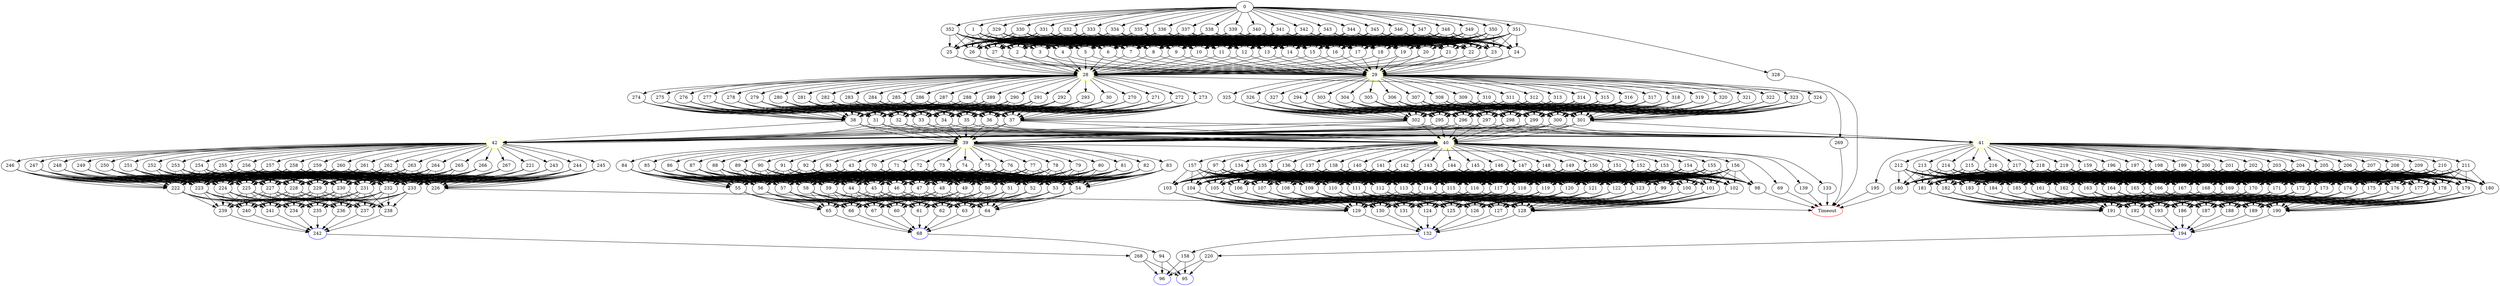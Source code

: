 digraph G {
	0 -> 1;
	0 -> 328;
	0 -> 329;
	0 -> 330;
	0 -> 331;
	0 -> 332;
	0 -> 333;
	0 -> 334;
	0 -> 335;
	0 -> 336;
	0 -> 337;
	0 -> 338;
	0 -> 339;
	0 -> 340;
	0 -> 341;
	0 -> 342;
	0 -> 343;
	0 -> 344;
	0 -> 345;
	0 -> 346;
	0 -> 347;
	0 -> 348;
	0 -> 349;
	0 -> 350;
	0 -> 351;
	0 -> 352;
	1 -> 2;
	1 -> 3;
	1 -> 4;
	1 -> 5;
	1 -> 6;
	1 -> 7;
	1 -> 8;
	1 -> 9;
	1 -> 10;
	1 -> 11;
	1 -> 12;
	1 -> 13;
	1 -> 14;
	1 -> 15;
	1 -> 16;
	1 -> 17;
	1 -> 18;
	1 -> 19;
	1 -> 20;
	1 -> 21;
	1 -> 22;
	1 -> 23;
	1 -> 24;
	1 -> 25;
	1 -> 26;
	1 -> 27;
	2 -> "28";
28 [color=yellow];
	2 -> "29";
29 [color=yellow];
	3 -> "28";
28 [color=yellow];
	3 -> "29";
29 [color=yellow];
	4 -> "28";
28 [color=yellow];
	4 -> "29";
29 [color=yellow];
	5 -> "28";
28 [color=yellow];
	5 -> "29";
29 [color=yellow];
	6 -> "28";
28 [color=yellow];
	6 -> "29";
29 [color=yellow];
	7 -> "28";
28 [color=yellow];
	7 -> "29";
29 [color=yellow];
	8 -> "28";
28 [color=yellow];
	8 -> "29";
29 [color=yellow];
	9 -> "28";
28 [color=yellow];
	9 -> "29";
29 [color=yellow];
	10 -> "28";
28 [color=yellow];
	10 -> "29";
29 [color=yellow];
	11 -> "28";
28 [color=yellow];
	11 -> "29";
29 [color=yellow];
	12 -> "28";
28 [color=yellow];
	12 -> "29";
29 [color=yellow];
	13 -> "28";
28 [color=yellow];
	13 -> "29";
29 [color=yellow];
	14 -> "28";
28 [color=yellow];
	14 -> "29";
29 [color=yellow];
	15 -> "28";
28 [color=yellow];
	15 -> "29";
29 [color=yellow];
	16 -> "28";
28 [color=yellow];
	16 -> "29";
29 [color=yellow];
	17 -> "28";
28 [color=yellow];
	17 -> "29";
29 [color=yellow];
	18 -> "28";
28 [color=yellow];
	18 -> "29";
29 [color=yellow];
	19 -> "28";
28 [color=yellow];
	19 -> "29";
29 [color=yellow];
	20 -> "28";
28 [color=yellow];
	20 -> "29";
29 [color=yellow];
	21 -> "28";
28 [color=yellow];
	21 -> "29";
29 [color=yellow];
	22 -> "28";
28 [color=yellow];
	22 -> "29";
29 [color=yellow];
	23 -> "28";
28 [color=yellow];
	23 -> "29";
29 [color=yellow];
	24 -> "28";
28 [color=yellow];
	24 -> "29";
29 [color=yellow];
	25 -> "28";
28 [color=yellow];
	25 -> "29";
29 [color=yellow];
	26 -> "28";
28 [color=yellow];
	26 -> "29";
29 [color=yellow];
	27 -> "28";
28 [color=yellow];
	27 -> "29";
29 [color=yellow];
	28 -> 30;
	28 -> 269;
	28 -> 270;
	28 -> 271;
	28 -> 272;
	28 -> 273;
	28 -> 274;
	28 -> 275;
	28 -> 276;
	28 -> 277;
	28 -> 278;
	28 -> 279;
	28 -> 280;
	28 -> 281;
	28 -> 282;
	28 -> 283;
	28 -> 284;
	28 -> 285;
	28 -> 286;
	28 -> 287;
	28 -> 288;
	28 -> 289;
	28 -> 290;
	28 -> 291;
	28 -> 292;
	28 -> 293;
	29 -> 294;
	29 -> 303;
	29 -> 304;
	29 -> 305;
	29 -> 306;
	29 -> 307;
	29 -> 308;
	29 -> 309;
	29 -> 310;
	29 -> 311;
	29 -> 312;
	29 -> 313;
	29 -> 314;
	29 -> 315;
	29 -> 316;
	29 -> 317;
	29 -> 318;
	29 -> 319;
	29 -> 320;
	29 -> 321;
	29 -> 322;
	29 -> 323;
	29 -> 324;
	29 -> 325;
	29 -> 326;
	29 -> 327;
	30 -> 31;
	30 -> 32;
	30 -> 33;
	30 -> 34;
	30 -> 35;
	30 -> 36;
	30 -> 37;
	30 -> 38;
	31 -> "39";
39 [color=yellow];
	31 -> "40";
40 [color=yellow];
	31 -> "41";
41 [color=yellow];
	31 -> "42";
42 [color=yellow];
	32 -> "39";
39 [color=yellow];
	32 -> "40";
40 [color=yellow];
	32 -> "41";
41 [color=yellow];
	32 -> "42";
42 [color=yellow];
	33 -> "39";
39 [color=yellow];
	33 -> "40";
40 [color=yellow];
	33 -> "41";
41 [color=yellow];
	33 -> "42";
42 [color=yellow];
	34 -> "39";
39 [color=yellow];
	34 -> "40";
40 [color=yellow];
	34 -> "41";
41 [color=yellow];
	34 -> "42";
42 [color=yellow];
	35 -> "39";
39 [color=yellow];
	35 -> "40";
40 [color=yellow];
	35 -> "41";
41 [color=yellow];
	35 -> "42";
42 [color=yellow];
	36 -> "39";
39 [color=yellow];
	36 -> "40";
40 [color=yellow];
	36 -> "41";
41 [color=yellow];
	36 -> "42";
42 [color=yellow];
	37 -> "39";
39 [color=yellow];
	37 -> "40";
40 [color=yellow];
	37 -> "41";
41 [color=yellow];
	37 -> "42";
42 [color=yellow];
	38 -> "39";
39 [color=yellow];
	38 -> "40";
40 [color=yellow];
	38 -> "41";
41 [color=yellow];
	38 -> "42";
42 [color=yellow];
	39 -> 43;
	39 -> 69;
	39 -> 70;
	39 -> 71;
	39 -> 72;
	39 -> 73;
	39 -> 74;
	39 -> 75;
	39 -> 76;
	39 -> 77;
	39 -> 78;
	39 -> 79;
	39 -> 80;
	39 -> 81;
	39 -> 82;
	39 -> 83;
	39 -> 84;
	39 -> 85;
	39 -> 86;
	39 -> 87;
	39 -> 88;
	39 -> 89;
	39 -> 90;
	39 -> 91;
	39 -> 92;
	39 -> 93;
	40 -> 97;
	40 -> 133;
	40 -> 134;
	40 -> 135;
	40 -> 136;
	40 -> 137;
	40 -> 138;
	40 -> 139;
	40 -> 140;
	40 -> 141;
	40 -> 142;
	40 -> 143;
	40 -> 144;
	40 -> 145;
	40 -> 146;
	40 -> 147;
	40 -> 148;
	40 -> 149;
	40 -> 150;
	40 -> 151;
	40 -> 152;
	40 -> 153;
	40 -> 154;
	40 -> 155;
	40 -> 156;
	40 -> 157;
	41 -> 159;
	41 -> 195;
	41 -> 196;
	41 -> 197;
	41 -> 198;
	41 -> 199;
	41 -> 200;
	41 -> 201;
	41 -> 202;
	41 -> 203;
	41 -> 204;
	41 -> 205;
	41 -> 206;
	41 -> 207;
	41 -> 208;
	41 -> 209;
	41 -> 210;
	41 -> 211;
	41 -> 212;
	41 -> 213;
	41 -> 214;
	41 -> 215;
	41 -> 216;
	41 -> 217;
	41 -> 218;
	41 -> 219;
	42 -> 221;
	42 -> 243;
	42 -> 244;
	42 -> 245;
	42 -> 246;
	42 -> 247;
	42 -> 248;
	42 -> 249;
	42 -> 250;
	42 -> 251;
	42 -> 252;
	42 -> 253;
	42 -> 254;
	42 -> 255;
	42 -> 256;
	42 -> 257;
	42 -> 258;
	42 -> 259;
	42 -> 260;
	42 -> 261;
	42 -> 262;
	42 -> 263;
	42 -> 264;
	42 -> 265;
	42 -> 266;
	42 -> 267;
	43 -> 44;
	43 -> 45;
	43 -> 46;
	43 -> 47;
	43 -> 48;
	43 -> 49;
	43 -> 50;
	43 -> 51;
	43 -> 52;
	43 -> 53;
	43 -> 54;
	43 -> 55;
	43 -> 56;
	43 -> 57;
	43 -> 58;
	43 -> 59;
	44 -> 60;
	44 -> 61;
	44 -> 62;
	44 -> 63;
	44 -> 64;
	44 -> 65;
	44 -> 66;
	44 -> 67;
	45 -> 60;
	45 -> 61;
	45 -> 62;
	45 -> 63;
	45 -> 64;
	45 -> 65;
	45 -> 66;
	45 -> 67;
	46 -> 60;
	46 -> 61;
	46 -> 62;
	46 -> 63;
	46 -> 64;
	46 -> 65;
	46 -> 66;
	46 -> 67;
	47 -> 60;
	47 -> 61;
	47 -> 62;
	47 -> 63;
	47 -> 64;
	47 -> 65;
	47 -> 66;
	47 -> 67;
	48 -> 60;
	48 -> 61;
	48 -> 62;
	48 -> 63;
	48 -> 64;
	48 -> 65;
	48 -> 66;
	48 -> 67;
	49 -> 60;
	49 -> 61;
	49 -> 62;
	49 -> 63;
	49 -> 64;
	49 -> 65;
	49 -> 66;
	49 -> 67;
	50 -> 60;
	50 -> 61;
	50 -> 62;
	50 -> 63;
	50 -> 64;
	50 -> 65;
	50 -> 66;
	50 -> 67;
	51 -> 60;
	51 -> 61;
	51 -> 62;
	51 -> 63;
	51 -> 64;
	51 -> 65;
	51 -> 66;
	51 -> 67;
	52 -> 60;
	52 -> 61;
	52 -> 62;
	52 -> 63;
	52 -> 64;
	52 -> 65;
	52 -> 66;
	52 -> 67;
	53 -> 60;
	53 -> 61;
	53 -> 62;
	53 -> 63;
	53 -> 64;
	53 -> 65;
	53 -> 66;
	53 -> 67;
	54 -> 60;
	54 -> 61;
	54 -> 62;
	54 -> 63;
	54 -> 64;
	54 -> 65;
	54 -> 66;
	54 -> 67;
	55 -> 60;
	55 -> 61;
	55 -> 62;
	55 -> 63;
	55 -> 64;
	55 -> 65;
	55 -> 66;
	55 -> 67;
	56 -> 60;
	56 -> 61;
	56 -> 62;
	56 -> 63;
	56 -> 64;
	56 -> 65;
	56 -> 66;
	56 -> 67;
	57 -> 60;
	57 -> 61;
	57 -> 62;
	57 -> 63;
	57 -> 64;
	57 -> 65;
	57 -> 66;
	57 -> 67;
	58 -> 60;
	58 -> 61;
	58 -> 62;
	58 -> 63;
	58 -> 64;
	58 -> 65;
	58 -> 66;
	58 -> 67;
	59 -> 60;
	59 -> 61;
	59 -> 62;
	59 -> 63;
	59 -> 64;
	59 -> 65;
	59 -> 66;
	59 -> 67;
	60 -> "68";
68 [color=blue];
	61 -> "68";
68 [color=blue];
	62 -> "68";
68 [color=blue];
	63 -> "68";
68 [color=blue];
	64 -> "68";
68 [color=blue];
	65 -> "68";
68 [color=blue];
	66 -> "68";
68 [color=blue];
	67 -> "68";
68 [color=blue];
	68 -> 94;
	69 -> "Timeout";
Timeout [color=red];
	70 -> 44;
	70 -> 45;
	70 -> 46;
	70 -> 47;
	70 -> 48;
	70 -> 49;
	70 -> 50;
	70 -> 51;
	70 -> 52;
	70 -> 53;
	70 -> 54;
	70 -> 55;
	70 -> 56;
	70 -> 57;
	70 -> 58;
	70 -> 59;
	71 -> 44;
	71 -> 45;
	71 -> 46;
	71 -> 47;
	71 -> 48;
	71 -> 49;
	71 -> 50;
	71 -> 51;
	71 -> 52;
	71 -> 53;
	71 -> 54;
	71 -> 55;
	71 -> 56;
	71 -> 57;
	71 -> 58;
	71 -> 59;
	72 -> 44;
	72 -> 45;
	72 -> 46;
	72 -> 47;
	72 -> 48;
	72 -> 49;
	72 -> 50;
	72 -> 51;
	72 -> 52;
	72 -> 53;
	72 -> 54;
	72 -> 55;
	72 -> 56;
	72 -> 57;
	72 -> 58;
	72 -> 59;
	73 -> 44;
	73 -> 45;
	73 -> 46;
	73 -> 47;
	73 -> 48;
	73 -> 49;
	73 -> 50;
	73 -> 51;
	73 -> 52;
	73 -> 53;
	73 -> 54;
	73 -> 55;
	73 -> 56;
	73 -> 57;
	73 -> 58;
	73 -> 59;
	74 -> 44;
	74 -> 45;
	74 -> 46;
	74 -> 47;
	74 -> 48;
	74 -> 49;
	74 -> 50;
	74 -> 51;
	74 -> 52;
	74 -> 53;
	74 -> 54;
	74 -> 55;
	74 -> 56;
	74 -> 57;
	74 -> 58;
	74 -> 59;
	75 -> 44;
	75 -> 45;
	75 -> 46;
	75 -> 47;
	75 -> 48;
	75 -> 49;
	75 -> 50;
	75 -> 51;
	75 -> 52;
	75 -> 53;
	75 -> 54;
	75 -> 55;
	75 -> 56;
	75 -> 57;
	75 -> 58;
	75 -> 59;
	76 -> 44;
	76 -> 45;
	76 -> 46;
	76 -> 47;
	76 -> 48;
	76 -> 49;
	76 -> 50;
	76 -> 51;
	76 -> 52;
	76 -> 53;
	76 -> 54;
	76 -> 55;
	76 -> 56;
	76 -> 57;
	76 -> 58;
	76 -> 59;
	77 -> 44;
	77 -> 45;
	77 -> 46;
	77 -> 47;
	77 -> 48;
	77 -> 49;
	77 -> 50;
	77 -> 51;
	77 -> 52;
	77 -> 53;
	77 -> 54;
	77 -> 55;
	77 -> 56;
	77 -> 57;
	77 -> 58;
	77 -> 59;
	78 -> 44;
	78 -> 45;
	78 -> 46;
	78 -> 47;
	78 -> 48;
	78 -> 49;
	78 -> 50;
	78 -> 51;
	78 -> 52;
	78 -> 53;
	78 -> 54;
	78 -> 55;
	78 -> 56;
	78 -> 57;
	78 -> 58;
	78 -> 59;
	79 -> 44;
	79 -> 45;
	79 -> 46;
	79 -> 47;
	79 -> 48;
	79 -> 49;
	79 -> 50;
	79 -> 51;
	79 -> 52;
	79 -> 53;
	79 -> 54;
	79 -> 55;
	79 -> 56;
	79 -> 57;
	79 -> 58;
	79 -> 59;
	80 -> 44;
	80 -> 45;
	80 -> 46;
	80 -> 47;
	80 -> 48;
	80 -> 49;
	80 -> 50;
	80 -> 51;
	80 -> 52;
	80 -> 53;
	80 -> 54;
	80 -> 55;
	80 -> 56;
	80 -> 57;
	80 -> 58;
	80 -> 59;
	81 -> 44;
	81 -> 45;
	81 -> 46;
	81 -> 47;
	81 -> 48;
	81 -> 49;
	81 -> 50;
	81 -> 51;
	81 -> 52;
	81 -> 53;
	81 -> 54;
	81 -> 55;
	81 -> 56;
	81 -> 57;
	81 -> 58;
	81 -> 59;
	82 -> 44;
	82 -> 45;
	82 -> 46;
	82 -> 47;
	82 -> 48;
	82 -> 49;
	82 -> 50;
	82 -> 51;
	82 -> 52;
	82 -> 53;
	82 -> 54;
	82 -> 55;
	82 -> 56;
	82 -> 57;
	82 -> 58;
	82 -> 59;
	83 -> 44;
	83 -> 45;
	83 -> 46;
	83 -> 47;
	83 -> 48;
	83 -> 49;
	83 -> 50;
	83 -> 51;
	83 -> 52;
	83 -> 53;
	83 -> 54;
	83 -> 55;
	83 -> 56;
	83 -> 57;
	83 -> 58;
	83 -> 59;
	84 -> 44;
	84 -> 45;
	84 -> 46;
	84 -> 47;
	84 -> 48;
	84 -> 49;
	84 -> 50;
	84 -> 51;
	84 -> 52;
	84 -> 53;
	84 -> 54;
	84 -> 55;
	84 -> 56;
	84 -> 57;
	84 -> 58;
	84 -> 59;
	85 -> 44;
	85 -> 45;
	85 -> 46;
	85 -> 47;
	85 -> 48;
	85 -> 49;
	85 -> 50;
	85 -> 51;
	85 -> 52;
	85 -> 53;
	85 -> 54;
	85 -> 55;
	85 -> 56;
	85 -> 57;
	85 -> 58;
	85 -> 59;
	86 -> 44;
	86 -> 45;
	86 -> 46;
	86 -> 47;
	86 -> 48;
	86 -> 49;
	86 -> 50;
	86 -> 51;
	86 -> 52;
	86 -> 53;
	86 -> 54;
	86 -> 55;
	86 -> 56;
	86 -> 57;
	86 -> 58;
	86 -> 59;
	87 -> 44;
	87 -> 45;
	87 -> 46;
	87 -> 47;
	87 -> 48;
	87 -> 49;
	87 -> 50;
	87 -> 51;
	87 -> 52;
	87 -> 53;
	87 -> 54;
	87 -> 55;
	87 -> 56;
	87 -> 57;
	87 -> 58;
	87 -> 59;
	88 -> 44;
	88 -> 45;
	88 -> 46;
	88 -> 47;
	88 -> 48;
	88 -> 49;
	88 -> 50;
	88 -> 51;
	88 -> 52;
	88 -> 53;
	88 -> 54;
	88 -> 55;
	88 -> 56;
	88 -> 57;
	88 -> 58;
	88 -> 59;
	89 -> 44;
	89 -> 45;
	89 -> 46;
	89 -> 47;
	89 -> 48;
	89 -> 49;
	89 -> 50;
	89 -> 51;
	89 -> 52;
	89 -> 53;
	89 -> 54;
	89 -> 55;
	89 -> 56;
	89 -> 57;
	89 -> 58;
	89 -> 59;
	90 -> 44;
	90 -> 45;
	90 -> 46;
	90 -> 47;
	90 -> 48;
	90 -> 49;
	90 -> 50;
	90 -> 51;
	90 -> 52;
	90 -> 53;
	90 -> 54;
	90 -> 55;
	90 -> 56;
	90 -> 57;
	90 -> 58;
	90 -> 59;
	91 -> 44;
	91 -> 45;
	91 -> 46;
	91 -> 47;
	91 -> 48;
	91 -> 49;
	91 -> 50;
	91 -> 51;
	91 -> 52;
	91 -> 53;
	91 -> 54;
	91 -> 55;
	91 -> 56;
	91 -> 57;
	91 -> 58;
	91 -> 59;
	92 -> 44;
	92 -> 45;
	92 -> 46;
	92 -> 47;
	92 -> 48;
	92 -> 49;
	92 -> 50;
	92 -> 51;
	92 -> 52;
	92 -> 53;
	92 -> 54;
	92 -> 55;
	92 -> 56;
	92 -> 57;
	92 -> 58;
	92 -> 59;
	93 -> 44;
	93 -> 45;
	93 -> 46;
	93 -> 47;
	93 -> 48;
	93 -> 49;
	93 -> 50;
	93 -> 51;
	93 -> 52;
	93 -> 53;
	93 -> 54;
	93 -> 55;
	93 -> 56;
	93 -> 57;
	93 -> 58;
	93 -> 59;
	94 -> "95";
95 [color=blue];
	94 -> "96";
96 [color=blue];
	97 -> 98;
	97 -> 99;
	97 -> 100;
	97 -> 101;
	97 -> 102;
	97 -> 103;
	97 -> 104;
	97 -> 105;
	97 -> 106;
	97 -> 107;
	97 -> 108;
	97 -> 109;
	97 -> 110;
	97 -> 111;
	97 -> 112;
	97 -> 113;
	97 -> 114;
	97 -> 115;
	97 -> 116;
	97 -> 117;
	97 -> 118;
	97 -> 119;
	97 -> 120;
	97 -> 121;
	97 -> 122;
	97 -> 123;
	98 -> "Timeout";
Timeout [color=red];
	99 -> 124;
	99 -> 125;
	99 -> 126;
	99 -> 127;
	99 -> 128;
	99 -> 129;
	99 -> 130;
	99 -> 131;
	100 -> 124;
	100 -> 125;
	100 -> 126;
	100 -> 127;
	100 -> 128;
	100 -> 129;
	100 -> 130;
	100 -> 131;
	101 -> 124;
	101 -> 125;
	101 -> 126;
	101 -> 127;
	101 -> 128;
	101 -> 129;
	101 -> 130;
	101 -> 131;
	102 -> 124;
	102 -> 125;
	102 -> 126;
	102 -> 127;
	102 -> 128;
	102 -> 129;
	102 -> 130;
	102 -> 131;
	103 -> 124;
	103 -> 125;
	103 -> 126;
	103 -> 127;
	103 -> 128;
	103 -> 129;
	103 -> 130;
	103 -> 131;
	104 -> 124;
	104 -> 125;
	104 -> 126;
	104 -> 127;
	104 -> 128;
	104 -> 129;
	104 -> 130;
	104 -> 131;
	105 -> 124;
	105 -> 125;
	105 -> 126;
	105 -> 127;
	105 -> 128;
	105 -> 129;
	105 -> 130;
	105 -> 131;
	106 -> 124;
	106 -> 125;
	106 -> 126;
	106 -> 127;
	106 -> 128;
	106 -> 129;
	106 -> 130;
	106 -> 131;
	107 -> 124;
	107 -> 125;
	107 -> 126;
	107 -> 127;
	107 -> 128;
	107 -> 129;
	107 -> 130;
	107 -> 131;
	108 -> 124;
	108 -> 125;
	108 -> 126;
	108 -> 127;
	108 -> 128;
	108 -> 129;
	108 -> 130;
	108 -> 131;
	109 -> 124;
	109 -> 125;
	109 -> 126;
	109 -> 127;
	109 -> 128;
	109 -> 129;
	109 -> 130;
	109 -> 131;
	110 -> 124;
	110 -> 125;
	110 -> 126;
	110 -> 127;
	110 -> 128;
	110 -> 129;
	110 -> 130;
	110 -> 131;
	111 -> 124;
	111 -> 125;
	111 -> 126;
	111 -> 127;
	111 -> 128;
	111 -> 129;
	111 -> 130;
	111 -> 131;
	112 -> 124;
	112 -> 125;
	112 -> 126;
	112 -> 127;
	112 -> 128;
	112 -> 129;
	112 -> 130;
	112 -> 131;
	113 -> 124;
	113 -> 125;
	113 -> 126;
	113 -> 127;
	113 -> 128;
	113 -> 129;
	113 -> 130;
	113 -> 131;
	114 -> 124;
	114 -> 125;
	114 -> 126;
	114 -> 127;
	114 -> 128;
	114 -> 129;
	114 -> 130;
	114 -> 131;
	115 -> 124;
	115 -> 125;
	115 -> 126;
	115 -> 127;
	115 -> 128;
	115 -> 129;
	115 -> 130;
	115 -> 131;
	116 -> 124;
	116 -> 125;
	116 -> 126;
	116 -> 127;
	116 -> 128;
	116 -> 129;
	116 -> 130;
	116 -> 131;
	117 -> 124;
	117 -> 125;
	117 -> 126;
	117 -> 127;
	117 -> 128;
	117 -> 129;
	117 -> 130;
	117 -> 131;
	118 -> 124;
	118 -> 125;
	118 -> 126;
	118 -> 127;
	118 -> 128;
	118 -> 129;
	118 -> 130;
	118 -> 131;
	119 -> 124;
	119 -> 125;
	119 -> 126;
	119 -> 127;
	119 -> 128;
	119 -> 129;
	119 -> 130;
	119 -> 131;
	120 -> 124;
	120 -> 125;
	120 -> 126;
	120 -> 127;
	120 -> 128;
	120 -> 129;
	120 -> 130;
	120 -> 131;
	121 -> 124;
	121 -> 125;
	121 -> 126;
	121 -> 127;
	121 -> 128;
	121 -> 129;
	121 -> 130;
	121 -> 131;
	122 -> 124;
	122 -> 125;
	122 -> 126;
	122 -> 127;
	122 -> 128;
	122 -> 129;
	122 -> 130;
	122 -> 131;
	123 -> 124;
	123 -> 125;
	123 -> 126;
	123 -> 127;
	123 -> 128;
	123 -> 129;
	123 -> 130;
	123 -> 131;
	124 -> "132";
132 [color=blue];
	125 -> "132";
132 [color=blue];
	126 -> "132";
132 [color=blue];
	127 -> "132";
132 [color=blue];
	128 -> "132";
132 [color=blue];
	129 -> "132";
132 [color=blue];
	130 -> "132";
132 [color=blue];
	131 -> "132";
132 [color=blue];
	132 -> 158;
	133 -> "Timeout";
Timeout [color=red];
	134 -> 98;
	134 -> 99;
	134 -> 100;
	134 -> 101;
	134 -> 102;
	134 -> 103;
	134 -> 104;
	134 -> 105;
	134 -> 106;
	134 -> 107;
	134 -> 108;
	134 -> 109;
	134 -> 110;
	134 -> 111;
	134 -> 112;
	134 -> 113;
	134 -> 114;
	134 -> 115;
	134 -> 116;
	134 -> 117;
	134 -> 118;
	134 -> 119;
	134 -> 120;
	134 -> 121;
	134 -> 122;
	134 -> 123;
	135 -> 98;
	135 -> 99;
	135 -> 100;
	135 -> 101;
	135 -> 102;
	135 -> 103;
	135 -> 104;
	135 -> 105;
	135 -> 106;
	135 -> 107;
	135 -> 108;
	135 -> 109;
	135 -> 110;
	135 -> 111;
	135 -> 112;
	135 -> 113;
	135 -> 114;
	135 -> 115;
	135 -> 116;
	135 -> 117;
	135 -> 118;
	135 -> 119;
	135 -> 120;
	135 -> 121;
	135 -> 122;
	135 -> 123;
	136 -> 98;
	136 -> 99;
	136 -> 100;
	136 -> 101;
	136 -> 102;
	136 -> 103;
	136 -> 104;
	136 -> 105;
	136 -> 106;
	136 -> 107;
	136 -> 108;
	136 -> 109;
	136 -> 110;
	136 -> 111;
	136 -> 112;
	136 -> 113;
	136 -> 114;
	136 -> 115;
	136 -> 116;
	136 -> 117;
	136 -> 118;
	136 -> 119;
	136 -> 120;
	136 -> 121;
	136 -> 122;
	136 -> 123;
	137 -> 98;
	137 -> 99;
	137 -> 100;
	137 -> 101;
	137 -> 102;
	137 -> 103;
	137 -> 104;
	137 -> 105;
	137 -> 106;
	137 -> 107;
	137 -> 108;
	137 -> 109;
	137 -> 110;
	137 -> 111;
	137 -> 112;
	137 -> 113;
	137 -> 114;
	137 -> 115;
	137 -> 116;
	137 -> 117;
	137 -> 118;
	137 -> 119;
	137 -> 120;
	137 -> 121;
	137 -> 122;
	137 -> 123;
	138 -> 98;
	138 -> 99;
	138 -> 100;
	138 -> 101;
	138 -> 102;
	138 -> 103;
	138 -> 104;
	138 -> 105;
	138 -> 106;
	138 -> 107;
	138 -> 108;
	138 -> 109;
	138 -> 110;
	138 -> 111;
	138 -> 112;
	138 -> 113;
	138 -> 114;
	138 -> 115;
	138 -> 116;
	138 -> 117;
	138 -> 118;
	138 -> 119;
	138 -> 120;
	138 -> 121;
	138 -> 122;
	138 -> 123;
	139 -> "Timeout";
Timeout [color=red];
	140 -> 98;
	140 -> 99;
	140 -> 100;
	140 -> 101;
	140 -> 102;
	140 -> 103;
	140 -> 104;
	140 -> 105;
	140 -> 106;
	140 -> 107;
	140 -> 108;
	140 -> 109;
	140 -> 110;
	140 -> 111;
	140 -> 112;
	140 -> 113;
	140 -> 114;
	140 -> 115;
	140 -> 116;
	140 -> 117;
	140 -> 118;
	140 -> 119;
	140 -> 120;
	140 -> 121;
	140 -> 122;
	140 -> 123;
	141 -> 98;
	141 -> 99;
	141 -> 100;
	141 -> 101;
	141 -> 102;
	141 -> 103;
	141 -> 104;
	141 -> 105;
	141 -> 106;
	141 -> 107;
	141 -> 108;
	141 -> 109;
	141 -> 110;
	141 -> 111;
	141 -> 112;
	141 -> 113;
	141 -> 114;
	141 -> 115;
	141 -> 116;
	141 -> 117;
	141 -> 118;
	141 -> 119;
	141 -> 120;
	141 -> 121;
	141 -> 122;
	141 -> 123;
	142 -> 98;
	142 -> 99;
	142 -> 100;
	142 -> 101;
	142 -> 102;
	142 -> 103;
	142 -> 104;
	142 -> 105;
	142 -> 106;
	142 -> 107;
	142 -> 108;
	142 -> 109;
	142 -> 110;
	142 -> 111;
	142 -> 112;
	142 -> 113;
	142 -> 114;
	142 -> 115;
	142 -> 116;
	142 -> 117;
	142 -> 118;
	142 -> 119;
	142 -> 120;
	142 -> 121;
	142 -> 122;
	142 -> 123;
	143 -> 98;
	143 -> 99;
	143 -> 100;
	143 -> 101;
	143 -> 102;
	143 -> 103;
	143 -> 104;
	143 -> 105;
	143 -> 106;
	143 -> 107;
	143 -> 108;
	143 -> 109;
	143 -> 110;
	143 -> 111;
	143 -> 112;
	143 -> 113;
	143 -> 114;
	143 -> 115;
	143 -> 116;
	143 -> 117;
	143 -> 118;
	143 -> 119;
	143 -> 120;
	143 -> 121;
	143 -> 122;
	143 -> 123;
	144 -> 98;
	144 -> 99;
	144 -> 100;
	144 -> 101;
	144 -> 102;
	144 -> 103;
	144 -> 104;
	144 -> 105;
	144 -> 106;
	144 -> 107;
	144 -> 108;
	144 -> 109;
	144 -> 110;
	144 -> 111;
	144 -> 112;
	144 -> 113;
	144 -> 114;
	144 -> 115;
	144 -> 116;
	144 -> 117;
	144 -> 118;
	144 -> 119;
	144 -> 120;
	144 -> 121;
	144 -> 122;
	144 -> 123;
	145 -> 98;
	145 -> 99;
	145 -> 100;
	145 -> 101;
	145 -> 102;
	145 -> 103;
	145 -> 104;
	145 -> 105;
	145 -> 106;
	145 -> 107;
	145 -> 108;
	145 -> 109;
	145 -> 110;
	145 -> 111;
	145 -> 112;
	145 -> 113;
	145 -> 114;
	145 -> 115;
	145 -> 116;
	145 -> 117;
	145 -> 118;
	145 -> 119;
	145 -> 120;
	145 -> 121;
	145 -> 122;
	145 -> 123;
	146 -> 98;
	146 -> 99;
	146 -> 100;
	146 -> 101;
	146 -> 102;
	146 -> 103;
	146 -> 104;
	146 -> 105;
	146 -> 106;
	146 -> 107;
	146 -> 108;
	146 -> 109;
	146 -> 110;
	146 -> 111;
	146 -> 112;
	146 -> 113;
	146 -> 114;
	146 -> 115;
	146 -> 116;
	146 -> 117;
	146 -> 118;
	146 -> 119;
	146 -> 120;
	146 -> 121;
	146 -> 122;
	146 -> 123;
	147 -> 98;
	147 -> 99;
	147 -> 100;
	147 -> 101;
	147 -> 102;
	147 -> 103;
	147 -> 104;
	147 -> 105;
	147 -> 106;
	147 -> 107;
	147 -> 108;
	147 -> 109;
	147 -> 110;
	147 -> 111;
	147 -> 112;
	147 -> 113;
	147 -> 114;
	147 -> 115;
	147 -> 116;
	147 -> 117;
	147 -> 118;
	147 -> 119;
	147 -> 120;
	147 -> 121;
	147 -> 122;
	147 -> 123;
	148 -> 98;
	148 -> 99;
	148 -> 100;
	148 -> 101;
	148 -> 102;
	148 -> 103;
	148 -> 104;
	148 -> 105;
	148 -> 106;
	148 -> 107;
	148 -> 108;
	148 -> 109;
	148 -> 110;
	148 -> 111;
	148 -> 112;
	148 -> 113;
	148 -> 114;
	148 -> 115;
	148 -> 116;
	148 -> 117;
	148 -> 118;
	148 -> 119;
	148 -> 120;
	148 -> 121;
	148 -> 122;
	148 -> 123;
	149 -> 98;
	149 -> 99;
	149 -> 100;
	149 -> 101;
	149 -> 102;
	149 -> 103;
	149 -> 104;
	149 -> 105;
	149 -> 106;
	149 -> 107;
	149 -> 108;
	149 -> 109;
	149 -> 110;
	149 -> 111;
	149 -> 112;
	149 -> 113;
	149 -> 114;
	149 -> 115;
	149 -> 116;
	149 -> 117;
	149 -> 118;
	149 -> 119;
	149 -> 120;
	149 -> 121;
	149 -> 122;
	149 -> 123;
	150 -> 98;
	150 -> 99;
	150 -> 100;
	150 -> 101;
	150 -> 102;
	150 -> 103;
	150 -> 104;
	150 -> 105;
	150 -> 106;
	150 -> 107;
	150 -> 108;
	150 -> 109;
	150 -> 110;
	150 -> 111;
	150 -> 112;
	150 -> 113;
	150 -> 114;
	150 -> 115;
	150 -> 116;
	150 -> 117;
	150 -> 118;
	150 -> 119;
	150 -> 120;
	150 -> 121;
	150 -> 122;
	150 -> 123;
	151 -> 98;
	151 -> 99;
	151 -> 100;
	151 -> 101;
	151 -> 102;
	151 -> 103;
	151 -> 104;
	151 -> 105;
	151 -> 106;
	151 -> 107;
	151 -> 108;
	151 -> 109;
	151 -> 110;
	151 -> 111;
	151 -> 112;
	151 -> 113;
	151 -> 114;
	151 -> 115;
	151 -> 116;
	151 -> 117;
	151 -> 118;
	151 -> 119;
	151 -> 120;
	151 -> 121;
	151 -> 122;
	151 -> 123;
	152 -> 98;
	152 -> 99;
	152 -> 100;
	152 -> 101;
	152 -> 102;
	152 -> 103;
	152 -> 104;
	152 -> 105;
	152 -> 106;
	152 -> 107;
	152 -> 108;
	152 -> 109;
	152 -> 110;
	152 -> 111;
	152 -> 112;
	152 -> 113;
	152 -> 114;
	152 -> 115;
	152 -> 116;
	152 -> 117;
	152 -> 118;
	152 -> 119;
	152 -> 120;
	152 -> 121;
	152 -> 122;
	152 -> 123;
	153 -> 98;
	153 -> 99;
	153 -> 100;
	153 -> 101;
	153 -> 102;
	153 -> 103;
	153 -> 104;
	153 -> 105;
	153 -> 106;
	153 -> 107;
	153 -> 108;
	153 -> 109;
	153 -> 110;
	153 -> 111;
	153 -> 112;
	153 -> 113;
	153 -> 114;
	153 -> 115;
	153 -> 116;
	153 -> 117;
	153 -> 118;
	153 -> 119;
	153 -> 120;
	153 -> 121;
	153 -> 122;
	153 -> 123;
	154 -> 98;
	154 -> 99;
	154 -> 100;
	154 -> 101;
	154 -> 102;
	154 -> 103;
	154 -> 104;
	154 -> 105;
	154 -> 106;
	154 -> 107;
	154 -> 108;
	154 -> 109;
	154 -> 110;
	154 -> 111;
	154 -> 112;
	154 -> 113;
	154 -> 114;
	154 -> 115;
	154 -> 116;
	154 -> 117;
	154 -> 118;
	154 -> 119;
	154 -> 120;
	154 -> 121;
	154 -> 122;
	154 -> 123;
	155 -> 98;
	155 -> 99;
	155 -> 100;
	155 -> 101;
	155 -> 102;
	155 -> 103;
	155 -> 104;
	155 -> 105;
	155 -> 106;
	155 -> 107;
	155 -> 108;
	155 -> 109;
	155 -> 110;
	155 -> 111;
	155 -> 112;
	155 -> 113;
	155 -> 114;
	155 -> 115;
	155 -> 116;
	155 -> 117;
	155 -> 118;
	155 -> 119;
	155 -> 120;
	155 -> 121;
	155 -> 122;
	155 -> 123;
	156 -> 98;
	156 -> 99;
	156 -> 100;
	156 -> 101;
	156 -> 102;
	156 -> 103;
	156 -> 104;
	156 -> 105;
	156 -> 106;
	156 -> 107;
	156 -> 108;
	156 -> 109;
	156 -> 110;
	156 -> 111;
	156 -> 112;
	156 -> 113;
	156 -> 114;
	156 -> 115;
	156 -> 116;
	156 -> 117;
	156 -> 118;
	156 -> 119;
	156 -> 120;
	156 -> 121;
	156 -> 122;
	156 -> 123;
	157 -> 98;
	157 -> 99;
	157 -> 100;
	157 -> 101;
	157 -> 102;
	157 -> 103;
	157 -> 104;
	157 -> 105;
	157 -> 106;
	157 -> 107;
	157 -> 108;
	157 -> 109;
	157 -> 110;
	157 -> 111;
	157 -> 112;
	157 -> 113;
	157 -> 114;
	157 -> 115;
	157 -> 116;
	157 -> 117;
	157 -> 118;
	157 -> 119;
	157 -> 120;
	157 -> 121;
	157 -> 122;
	157 -> 123;
	158 -> "95";
95 [color=blue];
	158 -> "96";
96 [color=blue];
	159 -> 160;
	159 -> 161;
	159 -> 162;
	159 -> 163;
	159 -> 164;
	159 -> 165;
	159 -> 166;
	159 -> 167;
	159 -> 168;
	159 -> 169;
	159 -> 170;
	159 -> 171;
	159 -> 172;
	159 -> 173;
	159 -> 174;
	159 -> 175;
	159 -> 176;
	159 -> 177;
	159 -> 178;
	159 -> 179;
	159 -> 180;
	159 -> 181;
	159 -> 182;
	159 -> 183;
	159 -> 184;
	159 -> 185;
	160 -> "Timeout";
Timeout [color=red];
	161 -> 186;
	161 -> 187;
	161 -> 188;
	161 -> 189;
	161 -> 190;
	161 -> 191;
	161 -> 192;
	161 -> 193;
	162 -> 186;
	162 -> 187;
	162 -> 188;
	162 -> 189;
	162 -> 190;
	162 -> 191;
	162 -> 192;
	162 -> 193;
	163 -> 186;
	163 -> 187;
	163 -> 188;
	163 -> 189;
	163 -> 190;
	163 -> 191;
	163 -> 192;
	163 -> 193;
	164 -> 186;
	164 -> 187;
	164 -> 188;
	164 -> 189;
	164 -> 190;
	164 -> 191;
	164 -> 192;
	164 -> 193;
	165 -> 186;
	165 -> 187;
	165 -> 188;
	165 -> 189;
	165 -> 190;
	165 -> 191;
	165 -> 192;
	165 -> 193;
	166 -> 186;
	166 -> 187;
	166 -> 188;
	166 -> 189;
	166 -> 190;
	166 -> 191;
	166 -> 192;
	166 -> 193;
	167 -> 186;
	167 -> 187;
	167 -> 188;
	167 -> 189;
	167 -> 190;
	167 -> 191;
	167 -> 192;
	167 -> 193;
	168 -> 186;
	168 -> 187;
	168 -> 188;
	168 -> 189;
	168 -> 190;
	168 -> 191;
	168 -> 192;
	168 -> 193;
	169 -> 186;
	169 -> 187;
	169 -> 188;
	169 -> 189;
	169 -> 190;
	169 -> 191;
	169 -> 192;
	169 -> 193;
	170 -> 186;
	170 -> 187;
	170 -> 188;
	170 -> 189;
	170 -> 190;
	170 -> 191;
	170 -> 192;
	170 -> 193;
	171 -> 186;
	171 -> 187;
	171 -> 188;
	171 -> 189;
	171 -> 190;
	171 -> 191;
	171 -> 192;
	171 -> 193;
	172 -> 186;
	172 -> 187;
	172 -> 188;
	172 -> 189;
	172 -> 190;
	172 -> 191;
	172 -> 192;
	172 -> 193;
	173 -> 186;
	173 -> 187;
	173 -> 188;
	173 -> 189;
	173 -> 190;
	173 -> 191;
	173 -> 192;
	173 -> 193;
	174 -> 186;
	174 -> 187;
	174 -> 188;
	174 -> 189;
	174 -> 190;
	174 -> 191;
	174 -> 192;
	174 -> 193;
	175 -> 186;
	175 -> 187;
	175 -> 188;
	175 -> 189;
	175 -> 190;
	175 -> 191;
	175 -> 192;
	175 -> 193;
	176 -> 186;
	176 -> 187;
	176 -> 188;
	176 -> 189;
	176 -> 190;
	176 -> 191;
	176 -> 192;
	176 -> 193;
	177 -> 186;
	177 -> 187;
	177 -> 188;
	177 -> 189;
	177 -> 190;
	177 -> 191;
	177 -> 192;
	177 -> 193;
	178 -> 186;
	178 -> 187;
	178 -> 188;
	178 -> 189;
	178 -> 190;
	178 -> 191;
	178 -> 192;
	178 -> 193;
	179 -> 186;
	179 -> 187;
	179 -> 188;
	179 -> 189;
	179 -> 190;
	179 -> 191;
	179 -> 192;
	179 -> 193;
	180 -> 186;
	180 -> 187;
	180 -> 188;
	180 -> 189;
	180 -> 190;
	180 -> 191;
	180 -> 192;
	180 -> 193;
	181 -> 186;
	181 -> 187;
	181 -> 188;
	181 -> 189;
	181 -> 190;
	181 -> 191;
	181 -> 192;
	181 -> 193;
	182 -> 186;
	182 -> 187;
	182 -> 188;
	182 -> 189;
	182 -> 190;
	182 -> 191;
	182 -> 192;
	182 -> 193;
	183 -> 186;
	183 -> 187;
	183 -> 188;
	183 -> 189;
	183 -> 190;
	183 -> 191;
	183 -> 192;
	183 -> 193;
	184 -> 186;
	184 -> 187;
	184 -> 188;
	184 -> 189;
	184 -> 190;
	184 -> 191;
	184 -> 192;
	184 -> 193;
	185 -> 186;
	185 -> 187;
	185 -> 188;
	185 -> 189;
	185 -> 190;
	185 -> 191;
	185 -> 192;
	185 -> 193;
	186 -> "194";
194 [color=blue];
	187 -> "194";
194 [color=blue];
	188 -> "194";
194 [color=blue];
	189 -> "194";
194 [color=blue];
	190 -> "194";
194 [color=blue];
	191 -> "194";
194 [color=blue];
	192 -> "194";
194 [color=blue];
	193 -> "194";
194 [color=blue];
	194 -> 220;
	195 -> "Timeout";
Timeout [color=red];
	196 -> 160;
	196 -> 161;
	196 -> 162;
	196 -> 163;
	196 -> 164;
	196 -> 165;
	196 -> 166;
	196 -> 167;
	196 -> 168;
	196 -> 169;
	196 -> 170;
	196 -> 171;
	196 -> 172;
	196 -> 173;
	196 -> 174;
	196 -> 175;
	196 -> 176;
	196 -> 177;
	196 -> 178;
	196 -> 179;
	196 -> 180;
	196 -> 181;
	196 -> 182;
	196 -> 183;
	196 -> 184;
	196 -> 185;
	197 -> 160;
	197 -> 161;
	197 -> 162;
	197 -> 163;
	197 -> 164;
	197 -> 165;
	197 -> 166;
	197 -> 167;
	197 -> 168;
	197 -> 169;
	197 -> 170;
	197 -> 171;
	197 -> 172;
	197 -> 173;
	197 -> 174;
	197 -> 175;
	197 -> 176;
	197 -> 177;
	197 -> 178;
	197 -> 179;
	197 -> 180;
	197 -> 181;
	197 -> 182;
	197 -> 183;
	197 -> 184;
	197 -> 185;
	198 -> 160;
	198 -> 161;
	198 -> 162;
	198 -> 163;
	198 -> 164;
	198 -> 165;
	198 -> 166;
	198 -> 167;
	198 -> 168;
	198 -> 169;
	198 -> 170;
	198 -> 171;
	198 -> 172;
	198 -> 173;
	198 -> 174;
	198 -> 175;
	198 -> 176;
	198 -> 177;
	198 -> 178;
	198 -> 179;
	198 -> 180;
	198 -> 181;
	198 -> 182;
	198 -> 183;
	198 -> 184;
	198 -> 185;
	199 -> 160;
	199 -> 161;
	199 -> 162;
	199 -> 163;
	199 -> 164;
	199 -> 165;
	199 -> 166;
	199 -> 167;
	199 -> 168;
	199 -> 169;
	199 -> 170;
	199 -> 171;
	199 -> 172;
	199 -> 173;
	199 -> 174;
	199 -> 175;
	199 -> 176;
	199 -> 177;
	199 -> 178;
	199 -> 179;
	199 -> 180;
	199 -> 181;
	199 -> 182;
	199 -> 183;
	199 -> 184;
	199 -> 185;
	200 -> 160;
	200 -> 161;
	200 -> 162;
	200 -> 163;
	200 -> 164;
	200 -> 165;
	200 -> 166;
	200 -> 167;
	200 -> 168;
	200 -> 169;
	200 -> 170;
	200 -> 171;
	200 -> 172;
	200 -> 173;
	200 -> 174;
	200 -> 175;
	200 -> 176;
	200 -> 177;
	200 -> 178;
	200 -> 179;
	200 -> 180;
	200 -> 181;
	200 -> 182;
	200 -> 183;
	200 -> 184;
	200 -> 185;
	201 -> 160;
	201 -> 161;
	201 -> 162;
	201 -> 163;
	201 -> 164;
	201 -> 165;
	201 -> 166;
	201 -> 167;
	201 -> 168;
	201 -> 169;
	201 -> 170;
	201 -> 171;
	201 -> 172;
	201 -> 173;
	201 -> 174;
	201 -> 175;
	201 -> 176;
	201 -> 177;
	201 -> 178;
	201 -> 179;
	201 -> 180;
	201 -> 181;
	201 -> 182;
	201 -> 183;
	201 -> 184;
	201 -> 185;
	202 -> 160;
	202 -> 161;
	202 -> 162;
	202 -> 163;
	202 -> 164;
	202 -> 165;
	202 -> 166;
	202 -> 167;
	202 -> 168;
	202 -> 169;
	202 -> 170;
	202 -> 171;
	202 -> 172;
	202 -> 173;
	202 -> 174;
	202 -> 175;
	202 -> 176;
	202 -> 177;
	202 -> 178;
	202 -> 179;
	202 -> 180;
	202 -> 181;
	202 -> 182;
	202 -> 183;
	202 -> 184;
	202 -> 185;
	203 -> 160;
	203 -> 161;
	203 -> 162;
	203 -> 163;
	203 -> 164;
	203 -> 165;
	203 -> 166;
	203 -> 167;
	203 -> 168;
	203 -> 169;
	203 -> 170;
	203 -> 171;
	203 -> 172;
	203 -> 173;
	203 -> 174;
	203 -> 175;
	203 -> 176;
	203 -> 177;
	203 -> 178;
	203 -> 179;
	203 -> 180;
	203 -> 181;
	203 -> 182;
	203 -> 183;
	203 -> 184;
	203 -> 185;
	204 -> 160;
	204 -> 161;
	204 -> 162;
	204 -> 163;
	204 -> 164;
	204 -> 165;
	204 -> 166;
	204 -> 167;
	204 -> 168;
	204 -> 169;
	204 -> 170;
	204 -> 171;
	204 -> 172;
	204 -> 173;
	204 -> 174;
	204 -> 175;
	204 -> 176;
	204 -> 177;
	204 -> 178;
	204 -> 179;
	204 -> 180;
	204 -> 181;
	204 -> 182;
	204 -> 183;
	204 -> 184;
	204 -> 185;
	205 -> 160;
	205 -> 161;
	205 -> 162;
	205 -> 163;
	205 -> 164;
	205 -> 165;
	205 -> 166;
	205 -> 167;
	205 -> 168;
	205 -> 169;
	205 -> 170;
	205 -> 171;
	205 -> 172;
	205 -> 173;
	205 -> 174;
	205 -> 175;
	205 -> 176;
	205 -> 177;
	205 -> 178;
	205 -> 179;
	205 -> 180;
	205 -> 181;
	205 -> 182;
	205 -> 183;
	205 -> 184;
	205 -> 185;
	206 -> 160;
	206 -> 161;
	206 -> 162;
	206 -> 163;
	206 -> 164;
	206 -> 165;
	206 -> 166;
	206 -> 167;
	206 -> 168;
	206 -> 169;
	206 -> 170;
	206 -> 171;
	206 -> 172;
	206 -> 173;
	206 -> 174;
	206 -> 175;
	206 -> 176;
	206 -> 177;
	206 -> 178;
	206 -> 179;
	206 -> 180;
	206 -> 181;
	206 -> 182;
	206 -> 183;
	206 -> 184;
	206 -> 185;
	207 -> 160;
	207 -> 161;
	207 -> 162;
	207 -> 163;
	207 -> 164;
	207 -> 165;
	207 -> 166;
	207 -> 167;
	207 -> 168;
	207 -> 169;
	207 -> 170;
	207 -> 171;
	207 -> 172;
	207 -> 173;
	207 -> 174;
	207 -> 175;
	207 -> 176;
	207 -> 177;
	207 -> 178;
	207 -> 179;
	207 -> 180;
	207 -> 181;
	207 -> 182;
	207 -> 183;
	207 -> 184;
	207 -> 185;
	208 -> 160;
	208 -> 161;
	208 -> 162;
	208 -> 163;
	208 -> 164;
	208 -> 165;
	208 -> 166;
	208 -> 167;
	208 -> 168;
	208 -> 169;
	208 -> 170;
	208 -> 171;
	208 -> 172;
	208 -> 173;
	208 -> 174;
	208 -> 175;
	208 -> 176;
	208 -> 177;
	208 -> 178;
	208 -> 179;
	208 -> 180;
	208 -> 181;
	208 -> 182;
	208 -> 183;
	208 -> 184;
	208 -> 185;
	209 -> 160;
	209 -> 161;
	209 -> 162;
	209 -> 163;
	209 -> 164;
	209 -> 165;
	209 -> 166;
	209 -> 167;
	209 -> 168;
	209 -> 169;
	209 -> 170;
	209 -> 171;
	209 -> 172;
	209 -> 173;
	209 -> 174;
	209 -> 175;
	209 -> 176;
	209 -> 177;
	209 -> 178;
	209 -> 179;
	209 -> 180;
	209 -> 181;
	209 -> 182;
	209 -> 183;
	209 -> 184;
	209 -> 185;
	210 -> 160;
	210 -> 161;
	210 -> 162;
	210 -> 163;
	210 -> 164;
	210 -> 165;
	210 -> 166;
	210 -> 167;
	210 -> 168;
	210 -> 169;
	210 -> 170;
	210 -> 171;
	210 -> 172;
	210 -> 173;
	210 -> 174;
	210 -> 175;
	210 -> 176;
	210 -> 177;
	210 -> 178;
	210 -> 179;
	210 -> 180;
	210 -> 181;
	210 -> 182;
	210 -> 183;
	210 -> 184;
	210 -> 185;
	211 -> 160;
	211 -> 161;
	211 -> 162;
	211 -> 163;
	211 -> 164;
	211 -> 165;
	211 -> 166;
	211 -> 167;
	211 -> 168;
	211 -> 169;
	211 -> 170;
	211 -> 171;
	211 -> 172;
	211 -> 173;
	211 -> 174;
	211 -> 175;
	211 -> 176;
	211 -> 177;
	211 -> 178;
	211 -> 179;
	211 -> 180;
	211 -> 181;
	211 -> 182;
	211 -> 183;
	211 -> 184;
	211 -> 185;
	212 -> 160;
	212 -> 161;
	212 -> 162;
	212 -> 163;
	212 -> 164;
	212 -> 165;
	212 -> 166;
	212 -> 167;
	212 -> 168;
	212 -> 169;
	212 -> 170;
	212 -> 171;
	212 -> 172;
	212 -> 173;
	212 -> 174;
	212 -> 175;
	212 -> 176;
	212 -> 177;
	212 -> 178;
	212 -> 179;
	212 -> 180;
	212 -> 181;
	212 -> 182;
	212 -> 183;
	212 -> 184;
	212 -> 185;
	213 -> 160;
	213 -> 161;
	213 -> 162;
	213 -> 163;
	213 -> 164;
	213 -> 165;
	213 -> 166;
	213 -> 167;
	213 -> 168;
	213 -> 169;
	213 -> 170;
	213 -> 171;
	213 -> 172;
	213 -> 173;
	213 -> 174;
	213 -> 175;
	213 -> 176;
	213 -> 177;
	213 -> 178;
	213 -> 179;
	213 -> 180;
	213 -> 181;
	213 -> 182;
	213 -> 183;
	213 -> 184;
	213 -> 185;
	214 -> 160;
	214 -> 161;
	214 -> 162;
	214 -> 163;
	214 -> 164;
	214 -> 165;
	214 -> 166;
	214 -> 167;
	214 -> 168;
	214 -> 169;
	214 -> 170;
	214 -> 171;
	214 -> 172;
	214 -> 173;
	214 -> 174;
	214 -> 175;
	214 -> 176;
	214 -> 177;
	214 -> 178;
	214 -> 179;
	214 -> 180;
	214 -> 181;
	214 -> 182;
	214 -> 183;
	214 -> 184;
	214 -> 185;
	215 -> 160;
	215 -> 161;
	215 -> 162;
	215 -> 163;
	215 -> 164;
	215 -> 165;
	215 -> 166;
	215 -> 167;
	215 -> 168;
	215 -> 169;
	215 -> 170;
	215 -> 171;
	215 -> 172;
	215 -> 173;
	215 -> 174;
	215 -> 175;
	215 -> 176;
	215 -> 177;
	215 -> 178;
	215 -> 179;
	215 -> 180;
	215 -> 181;
	215 -> 182;
	215 -> 183;
	215 -> 184;
	215 -> 185;
	216 -> 160;
	216 -> 161;
	216 -> 162;
	216 -> 163;
	216 -> 164;
	216 -> 165;
	216 -> 166;
	216 -> 167;
	216 -> 168;
	216 -> 169;
	216 -> 170;
	216 -> 171;
	216 -> 172;
	216 -> 173;
	216 -> 174;
	216 -> 175;
	216 -> 176;
	216 -> 177;
	216 -> 178;
	216 -> 179;
	216 -> 180;
	216 -> 181;
	216 -> 182;
	216 -> 183;
	216 -> 184;
	216 -> 185;
	217 -> 160;
	217 -> 161;
	217 -> 162;
	217 -> 163;
	217 -> 164;
	217 -> 165;
	217 -> 166;
	217 -> 167;
	217 -> 168;
	217 -> 169;
	217 -> 170;
	217 -> 171;
	217 -> 172;
	217 -> 173;
	217 -> 174;
	217 -> 175;
	217 -> 176;
	217 -> 177;
	217 -> 178;
	217 -> 179;
	217 -> 180;
	217 -> 181;
	217 -> 182;
	217 -> 183;
	217 -> 184;
	217 -> 185;
	218 -> 160;
	218 -> 161;
	218 -> 162;
	218 -> 163;
	218 -> 164;
	218 -> 165;
	218 -> 166;
	218 -> 167;
	218 -> 168;
	218 -> 169;
	218 -> 170;
	218 -> 171;
	218 -> 172;
	218 -> 173;
	218 -> 174;
	218 -> 175;
	218 -> 176;
	218 -> 177;
	218 -> 178;
	218 -> 179;
	218 -> 180;
	218 -> 181;
	218 -> 182;
	218 -> 183;
	218 -> 184;
	218 -> 185;
	219 -> 160;
	219 -> 161;
	219 -> 162;
	219 -> 163;
	219 -> 164;
	219 -> 165;
	219 -> 166;
	219 -> 167;
	219 -> 168;
	219 -> 169;
	219 -> 170;
	219 -> 171;
	219 -> 172;
	219 -> 173;
	219 -> 174;
	219 -> 175;
	219 -> 176;
	219 -> 177;
	219 -> 178;
	219 -> 179;
	219 -> 180;
	219 -> 181;
	219 -> 182;
	219 -> 183;
	219 -> 184;
	219 -> 185;
	220 -> "95";
95 [color=blue];
	220 -> "96";
96 [color=blue];
	221 -> 222;
	221 -> 223;
	221 -> 224;
	221 -> 225;
	221 -> 226;
	221 -> 227;
	221 -> 228;
	221 -> 229;
	221 -> 230;
	221 -> 231;
	221 -> 232;
	221 -> 233;
	222 -> 234;
	222 -> 235;
	222 -> 236;
	222 -> 237;
	222 -> 238;
	222 -> 239;
	222 -> 240;
	222 -> 241;
	223 -> 234;
	223 -> 235;
	223 -> 236;
	223 -> 237;
	223 -> 238;
	223 -> 239;
	223 -> 240;
	223 -> 241;
	224 -> 234;
	224 -> 235;
	224 -> 236;
	224 -> 237;
	224 -> 238;
	224 -> 239;
	224 -> 240;
	224 -> 241;
	225 -> 234;
	225 -> 235;
	225 -> 236;
	225 -> 237;
	225 -> 238;
	225 -> 239;
	225 -> 240;
	225 -> 241;
	226 -> "Timeout";
Timeout [color=red];
	227 -> 234;
	227 -> 235;
	227 -> 236;
	227 -> 237;
	227 -> 238;
	227 -> 239;
	227 -> 240;
	227 -> 241;
	228 -> 234;
	228 -> 235;
	228 -> 236;
	228 -> 237;
	228 -> 238;
	228 -> 239;
	228 -> 240;
	228 -> 241;
	229 -> 234;
	229 -> 235;
	229 -> 236;
	229 -> 237;
	229 -> 238;
	229 -> 239;
	229 -> 240;
	229 -> 241;
	230 -> 234;
	230 -> 235;
	230 -> 236;
	230 -> 237;
	230 -> 238;
	230 -> 239;
	230 -> 240;
	230 -> 241;
	231 -> 234;
	231 -> 235;
	231 -> 236;
	231 -> 237;
	231 -> 238;
	231 -> 239;
	231 -> 240;
	231 -> 241;
	232 -> 234;
	232 -> 235;
	232 -> 236;
	232 -> 237;
	232 -> 238;
	232 -> 239;
	232 -> 240;
	232 -> 241;
	233 -> 234;
	233 -> 235;
	233 -> 236;
	233 -> 237;
	233 -> 238;
	233 -> 239;
	233 -> 240;
	233 -> 241;
	234 -> "242";
242 [color=blue];
	235 -> "242";
242 [color=blue];
	236 -> "242";
242 [color=blue];
	237 -> "242";
242 [color=blue];
	238 -> "242";
242 [color=blue];
	239 -> "242";
242 [color=blue];
	240 -> "242";
242 [color=blue];
	241 -> "242";
242 [color=blue];
	242 -> 268;
	243 -> 222;
	243 -> 223;
	243 -> 224;
	243 -> 225;
	243 -> 226;
	243 -> 227;
	243 -> 228;
	243 -> 229;
	243 -> 230;
	243 -> 231;
	243 -> 232;
	243 -> 233;
	244 -> 222;
	244 -> 223;
	244 -> 224;
	244 -> 225;
	244 -> 226;
	244 -> 227;
	244 -> 228;
	244 -> 229;
	244 -> 230;
	244 -> 231;
	244 -> 232;
	244 -> 233;
	245 -> 222;
	245 -> 223;
	245 -> 224;
	245 -> 225;
	245 -> 226;
	245 -> 227;
	245 -> 228;
	245 -> 229;
	245 -> 230;
	245 -> 231;
	245 -> 232;
	245 -> 233;
	246 -> 222;
	246 -> 223;
	246 -> 224;
	246 -> 225;
	246 -> 226;
	246 -> 227;
	246 -> 228;
	246 -> 229;
	246 -> 230;
	246 -> 231;
	246 -> 232;
	246 -> 233;
	247 -> 222;
	247 -> 223;
	247 -> 224;
	247 -> 225;
	247 -> 226;
	247 -> 227;
	247 -> 228;
	247 -> 229;
	247 -> 230;
	247 -> 231;
	247 -> 232;
	247 -> 233;
	248 -> 222;
	248 -> 223;
	248 -> 224;
	248 -> 225;
	248 -> 226;
	248 -> 227;
	248 -> 228;
	248 -> 229;
	248 -> 230;
	248 -> 231;
	248 -> 232;
	248 -> 233;
	249 -> 222;
	249 -> 223;
	249 -> 224;
	249 -> 225;
	249 -> 226;
	249 -> 227;
	249 -> 228;
	249 -> 229;
	249 -> 230;
	249 -> 231;
	249 -> 232;
	249 -> 233;
	250 -> 222;
	250 -> 223;
	250 -> 224;
	250 -> 225;
	250 -> 226;
	250 -> 227;
	250 -> 228;
	250 -> 229;
	250 -> 230;
	250 -> 231;
	250 -> 232;
	250 -> 233;
	251 -> 222;
	251 -> 223;
	251 -> 224;
	251 -> 225;
	251 -> 226;
	251 -> 227;
	251 -> 228;
	251 -> 229;
	251 -> 230;
	251 -> 231;
	251 -> 232;
	251 -> 233;
	252 -> 222;
	252 -> 223;
	252 -> 224;
	252 -> 225;
	252 -> 226;
	252 -> 227;
	252 -> 228;
	252 -> 229;
	252 -> 230;
	252 -> 231;
	252 -> 232;
	252 -> 233;
	253 -> 222;
	253 -> 223;
	253 -> 224;
	253 -> 225;
	253 -> 226;
	253 -> 227;
	253 -> 228;
	253 -> 229;
	253 -> 230;
	253 -> 231;
	253 -> 232;
	253 -> 233;
	254 -> 222;
	254 -> 223;
	254 -> 224;
	254 -> 225;
	254 -> 226;
	254 -> 227;
	254 -> 228;
	254 -> 229;
	254 -> 230;
	254 -> 231;
	254 -> 232;
	254 -> 233;
	255 -> 222;
	255 -> 223;
	255 -> 224;
	255 -> 225;
	255 -> 226;
	255 -> 227;
	255 -> 228;
	255 -> 229;
	255 -> 230;
	255 -> 231;
	255 -> 232;
	255 -> 233;
	256 -> 222;
	256 -> 223;
	256 -> 224;
	256 -> 225;
	256 -> 226;
	256 -> 227;
	256 -> 228;
	256 -> 229;
	256 -> 230;
	256 -> 231;
	256 -> 232;
	256 -> 233;
	257 -> 222;
	257 -> 223;
	257 -> 224;
	257 -> 225;
	257 -> 226;
	257 -> 227;
	257 -> 228;
	257 -> 229;
	257 -> 230;
	257 -> 231;
	257 -> 232;
	257 -> 233;
	258 -> 222;
	258 -> 223;
	258 -> 224;
	258 -> 225;
	258 -> 226;
	258 -> 227;
	258 -> 228;
	258 -> 229;
	258 -> 230;
	258 -> 231;
	258 -> 232;
	258 -> 233;
	259 -> 222;
	259 -> 223;
	259 -> 224;
	259 -> 225;
	259 -> 226;
	259 -> 227;
	259 -> 228;
	259 -> 229;
	259 -> 230;
	259 -> 231;
	259 -> 232;
	259 -> 233;
	260 -> 222;
	260 -> 223;
	260 -> 224;
	260 -> 225;
	260 -> 226;
	260 -> 227;
	260 -> 228;
	260 -> 229;
	260 -> 230;
	260 -> 231;
	260 -> 232;
	260 -> 233;
	261 -> 222;
	261 -> 223;
	261 -> 224;
	261 -> 225;
	261 -> 226;
	261 -> 227;
	261 -> 228;
	261 -> 229;
	261 -> 230;
	261 -> 231;
	261 -> 232;
	261 -> 233;
	262 -> 222;
	262 -> 223;
	262 -> 224;
	262 -> 225;
	262 -> 226;
	262 -> 227;
	262 -> 228;
	262 -> 229;
	262 -> 230;
	262 -> 231;
	262 -> 232;
	262 -> 233;
	263 -> 222;
	263 -> 223;
	263 -> 224;
	263 -> 225;
	263 -> 226;
	263 -> 227;
	263 -> 228;
	263 -> 229;
	263 -> 230;
	263 -> 231;
	263 -> 232;
	263 -> 233;
	264 -> 222;
	264 -> 223;
	264 -> 224;
	264 -> 225;
	264 -> 226;
	264 -> 227;
	264 -> 228;
	264 -> 229;
	264 -> 230;
	264 -> 231;
	264 -> 232;
	264 -> 233;
	265 -> 222;
	265 -> 223;
	265 -> 224;
	265 -> 225;
	265 -> 226;
	265 -> 227;
	265 -> 228;
	265 -> 229;
	265 -> 230;
	265 -> 231;
	265 -> 232;
	265 -> 233;
	266 -> 222;
	266 -> 223;
	266 -> 224;
	266 -> 225;
	266 -> 226;
	266 -> 227;
	266 -> 228;
	266 -> 229;
	266 -> 230;
	266 -> 231;
	266 -> 232;
	266 -> 233;
	267 -> 222;
	267 -> 223;
	267 -> 224;
	267 -> 225;
	267 -> 226;
	267 -> 227;
	267 -> 228;
	267 -> 229;
	267 -> 230;
	267 -> 231;
	267 -> 232;
	267 -> 233;
	268 -> "95";
95 [color=blue];
	268 -> "96";
96 [color=blue];
	269 -> "Timeout";
Timeout [color=red];
	270 -> 31;
	270 -> 32;
	270 -> 33;
	270 -> 34;
	270 -> 35;
	270 -> 36;
	270 -> 37;
	270 -> 38;
	271 -> 31;
	271 -> 32;
	271 -> 33;
	271 -> 34;
	271 -> 35;
	271 -> 36;
	271 -> 37;
	271 -> 38;
	272 -> 31;
	272 -> 32;
	272 -> 33;
	272 -> 34;
	272 -> 35;
	272 -> 36;
	272 -> 37;
	272 -> 38;
	273 -> 31;
	273 -> 32;
	273 -> 33;
	273 -> 34;
	273 -> 35;
	273 -> 36;
	273 -> 37;
	273 -> 38;
	274 -> 31;
	274 -> 32;
	274 -> 33;
	274 -> 34;
	274 -> 35;
	274 -> 36;
	274 -> 37;
	274 -> 38;
	275 -> 31;
	275 -> 32;
	275 -> 33;
	275 -> 34;
	275 -> 35;
	275 -> 36;
	275 -> 37;
	275 -> 38;
	276 -> 31;
	276 -> 32;
	276 -> 33;
	276 -> 34;
	276 -> 35;
	276 -> 36;
	276 -> 37;
	276 -> 38;
	277 -> 31;
	277 -> 32;
	277 -> 33;
	277 -> 34;
	277 -> 35;
	277 -> 36;
	277 -> 37;
	277 -> 38;
	278 -> 31;
	278 -> 32;
	278 -> 33;
	278 -> 34;
	278 -> 35;
	278 -> 36;
	278 -> 37;
	278 -> 38;
	279 -> 31;
	279 -> 32;
	279 -> 33;
	279 -> 34;
	279 -> 35;
	279 -> 36;
	279 -> 37;
	279 -> 38;
	280 -> 31;
	280 -> 32;
	280 -> 33;
	280 -> 34;
	280 -> 35;
	280 -> 36;
	280 -> 37;
	280 -> 38;
	281 -> 31;
	281 -> 32;
	281 -> 33;
	281 -> 34;
	281 -> 35;
	281 -> 36;
	281 -> 37;
	281 -> 38;
	282 -> 31;
	282 -> 32;
	282 -> 33;
	282 -> 34;
	282 -> 35;
	282 -> 36;
	282 -> 37;
	282 -> 38;
	283 -> 31;
	283 -> 32;
	283 -> 33;
	283 -> 34;
	283 -> 35;
	283 -> 36;
	283 -> 37;
	283 -> 38;
	284 -> 31;
	284 -> 32;
	284 -> 33;
	284 -> 34;
	284 -> 35;
	284 -> 36;
	284 -> 37;
	284 -> 38;
	285 -> 31;
	285 -> 32;
	285 -> 33;
	285 -> 34;
	285 -> 35;
	285 -> 36;
	285 -> 37;
	285 -> 38;
	286 -> 31;
	286 -> 32;
	286 -> 33;
	286 -> 34;
	286 -> 35;
	286 -> 36;
	286 -> 37;
	286 -> 38;
	287 -> 31;
	287 -> 32;
	287 -> 33;
	287 -> 34;
	287 -> 35;
	287 -> 36;
	287 -> 37;
	287 -> 38;
	288 -> 31;
	288 -> 32;
	288 -> 33;
	288 -> 34;
	288 -> 35;
	288 -> 36;
	288 -> 37;
	288 -> 38;
	289 -> 31;
	289 -> 32;
	289 -> 33;
	289 -> 34;
	289 -> 35;
	289 -> 36;
	289 -> 37;
	289 -> 38;
	290 -> 31;
	290 -> 32;
	290 -> 33;
	290 -> 34;
	290 -> 35;
	290 -> 36;
	290 -> 37;
	290 -> 38;
	291 -> 31;
	291 -> 32;
	291 -> 33;
	291 -> 34;
	291 -> 35;
	291 -> 36;
	291 -> 37;
	291 -> 38;
	292 -> 31;
	292 -> 32;
	292 -> 33;
	292 -> 34;
	292 -> 35;
	292 -> 36;
	292 -> 37;
	292 -> 38;
	293 -> 31;
	293 -> 32;
	293 -> 33;
	293 -> 34;
	293 -> 35;
	293 -> 36;
	293 -> 37;
	293 -> 38;
	294 -> 295;
	294 -> 296;
	294 -> 297;
	294 -> 298;
	294 -> 299;
	294 -> 300;
	294 -> 301;
	294 -> 302;
	295 -> "39";
39 [color=yellow];
	295 -> "40";
40 [color=yellow];
	295 -> "41";
41 [color=yellow];
	295 -> "42";
42 [color=yellow];
	296 -> "39";
39 [color=yellow];
	296 -> "40";
40 [color=yellow];
	296 -> "41";
41 [color=yellow];
	296 -> "42";
42 [color=yellow];
	297 -> "39";
39 [color=yellow];
	297 -> "40";
40 [color=yellow];
	297 -> "41";
41 [color=yellow];
	297 -> "42";
42 [color=yellow];
	298 -> "39";
39 [color=yellow];
	298 -> "40";
40 [color=yellow];
	298 -> "41";
41 [color=yellow];
	298 -> "42";
42 [color=yellow];
	299 -> "39";
39 [color=yellow];
	299 -> "40";
40 [color=yellow];
	299 -> "41";
41 [color=yellow];
	299 -> "42";
42 [color=yellow];
	300 -> "39";
39 [color=yellow];
	300 -> "40";
40 [color=yellow];
	300 -> "41";
41 [color=yellow];
	300 -> "42";
42 [color=yellow];
	301 -> "39";
39 [color=yellow];
	301 -> "40";
40 [color=yellow];
	301 -> "41";
41 [color=yellow];
	301 -> "42";
42 [color=yellow];
	302 -> "39";
39 [color=yellow];
	302 -> "40";
40 [color=yellow];
	302 -> "41";
41 [color=yellow];
	302 -> "42";
42 [color=yellow];
	303 -> 295;
	303 -> 296;
	303 -> 297;
	303 -> 298;
	303 -> 299;
	303 -> 300;
	303 -> 301;
	303 -> 302;
	304 -> 295;
	304 -> 296;
	304 -> 297;
	304 -> 298;
	304 -> 299;
	304 -> 300;
	304 -> 301;
	304 -> 302;
	305 -> 295;
	305 -> 296;
	305 -> 297;
	305 -> 298;
	305 -> 299;
	305 -> 300;
	305 -> 301;
	305 -> 302;
	306 -> 295;
	306 -> 296;
	306 -> 297;
	306 -> 298;
	306 -> 299;
	306 -> 300;
	306 -> 301;
	306 -> 302;
	307 -> 295;
	307 -> 296;
	307 -> 297;
	307 -> 298;
	307 -> 299;
	307 -> 300;
	307 -> 301;
	307 -> 302;
	308 -> 295;
	308 -> 296;
	308 -> 297;
	308 -> 298;
	308 -> 299;
	308 -> 300;
	308 -> 301;
	308 -> 302;
	309 -> 295;
	309 -> 296;
	309 -> 297;
	309 -> 298;
	309 -> 299;
	309 -> 300;
	309 -> 301;
	309 -> 302;
	310 -> 295;
	310 -> 296;
	310 -> 297;
	310 -> 298;
	310 -> 299;
	310 -> 300;
	310 -> 301;
	310 -> 302;
	311 -> 295;
	311 -> 296;
	311 -> 297;
	311 -> 298;
	311 -> 299;
	311 -> 300;
	311 -> 301;
	311 -> 302;
	312 -> 295;
	312 -> 296;
	312 -> 297;
	312 -> 298;
	312 -> 299;
	312 -> 300;
	312 -> 301;
	312 -> 302;
	313 -> 295;
	313 -> 296;
	313 -> 297;
	313 -> 298;
	313 -> 299;
	313 -> 300;
	313 -> 301;
	313 -> 302;
	314 -> 295;
	314 -> 296;
	314 -> 297;
	314 -> 298;
	314 -> 299;
	314 -> 300;
	314 -> 301;
	314 -> 302;
	315 -> 295;
	315 -> 296;
	315 -> 297;
	315 -> 298;
	315 -> 299;
	315 -> 300;
	315 -> 301;
	315 -> 302;
	316 -> 295;
	316 -> 296;
	316 -> 297;
	316 -> 298;
	316 -> 299;
	316 -> 300;
	316 -> 301;
	316 -> 302;
	317 -> 295;
	317 -> 296;
	317 -> 297;
	317 -> 298;
	317 -> 299;
	317 -> 300;
	317 -> 301;
	317 -> 302;
	318 -> 295;
	318 -> 296;
	318 -> 297;
	318 -> 298;
	318 -> 299;
	318 -> 300;
	318 -> 301;
	318 -> 302;
	319 -> 295;
	319 -> 296;
	319 -> 297;
	319 -> 298;
	319 -> 299;
	319 -> 300;
	319 -> 301;
	319 -> 302;
	320 -> 295;
	320 -> 296;
	320 -> 297;
	320 -> 298;
	320 -> 299;
	320 -> 300;
	320 -> 301;
	320 -> 302;
	321 -> 295;
	321 -> 296;
	321 -> 297;
	321 -> 298;
	321 -> 299;
	321 -> 300;
	321 -> 301;
	321 -> 302;
	322 -> 295;
	322 -> 296;
	322 -> 297;
	322 -> 298;
	322 -> 299;
	322 -> 300;
	322 -> 301;
	322 -> 302;
	323 -> 295;
	323 -> 296;
	323 -> 297;
	323 -> 298;
	323 -> 299;
	323 -> 300;
	323 -> 301;
	323 -> 302;
	324 -> 295;
	324 -> 296;
	324 -> 297;
	324 -> 298;
	324 -> 299;
	324 -> 300;
	324 -> 301;
	324 -> 302;
	325 -> 295;
	325 -> 296;
	325 -> 297;
	325 -> 298;
	325 -> 299;
	325 -> 300;
	325 -> 301;
	325 -> 302;
	326 -> 295;
	326 -> 296;
	326 -> 297;
	326 -> 298;
	326 -> 299;
	326 -> 300;
	326 -> 301;
	326 -> 302;
	327 -> 295;
	327 -> 296;
	327 -> 297;
	327 -> 298;
	327 -> 299;
	327 -> 300;
	327 -> 301;
	327 -> 302;
	328 -> "Timeout";
Timeout [color=red];
	329 -> 2;
	329 -> 3;
	329 -> 4;
	329 -> 5;
	329 -> 6;
	329 -> 7;
	329 -> 8;
	329 -> 9;
	329 -> 10;
	329 -> 11;
	329 -> 12;
	329 -> 13;
	329 -> 14;
	329 -> 15;
	329 -> 16;
	329 -> 17;
	329 -> 18;
	329 -> 19;
	329 -> 20;
	329 -> 21;
	329 -> 22;
	329 -> 23;
	329 -> 24;
	329 -> 25;
	329 -> 26;
	329 -> 27;
	330 -> 2;
	330 -> 3;
	330 -> 4;
	330 -> 5;
	330 -> 6;
	330 -> 7;
	330 -> 8;
	330 -> 9;
	330 -> 10;
	330 -> 11;
	330 -> 12;
	330 -> 13;
	330 -> 14;
	330 -> 15;
	330 -> 16;
	330 -> 17;
	330 -> 18;
	330 -> 19;
	330 -> 20;
	330 -> 21;
	330 -> 22;
	330 -> 23;
	330 -> 24;
	330 -> 25;
	330 -> 26;
	330 -> 27;
	331 -> 2;
	331 -> 3;
	331 -> 4;
	331 -> 5;
	331 -> 6;
	331 -> 7;
	331 -> 8;
	331 -> 9;
	331 -> 10;
	331 -> 11;
	331 -> 12;
	331 -> 13;
	331 -> 14;
	331 -> 15;
	331 -> 16;
	331 -> 17;
	331 -> 18;
	331 -> 19;
	331 -> 20;
	331 -> 21;
	331 -> 22;
	331 -> 23;
	331 -> 24;
	331 -> 25;
	331 -> 26;
	331 -> 27;
	332 -> 2;
	332 -> 3;
	332 -> 4;
	332 -> 5;
	332 -> 6;
	332 -> 7;
	332 -> 8;
	332 -> 9;
	332 -> 10;
	332 -> 11;
	332 -> 12;
	332 -> 13;
	332 -> 14;
	332 -> 15;
	332 -> 16;
	332 -> 17;
	332 -> 18;
	332 -> 19;
	332 -> 20;
	332 -> 21;
	332 -> 22;
	332 -> 23;
	332 -> 24;
	332 -> 25;
	332 -> 26;
	332 -> 27;
	333 -> 2;
	333 -> 3;
	333 -> 4;
	333 -> 5;
	333 -> 6;
	333 -> 7;
	333 -> 8;
	333 -> 9;
	333 -> 10;
	333 -> 11;
	333 -> 12;
	333 -> 13;
	333 -> 14;
	333 -> 15;
	333 -> 16;
	333 -> 17;
	333 -> 18;
	333 -> 19;
	333 -> 20;
	333 -> 21;
	333 -> 22;
	333 -> 23;
	333 -> 24;
	333 -> 25;
	333 -> 26;
	333 -> 27;
	334 -> 2;
	334 -> 3;
	334 -> 4;
	334 -> 5;
	334 -> 6;
	334 -> 7;
	334 -> 8;
	334 -> 9;
	334 -> 10;
	334 -> 11;
	334 -> 12;
	334 -> 13;
	334 -> 14;
	334 -> 15;
	334 -> 16;
	334 -> 17;
	334 -> 18;
	334 -> 19;
	334 -> 20;
	334 -> 21;
	334 -> 22;
	334 -> 23;
	334 -> 24;
	334 -> 25;
	334 -> 26;
	334 -> 27;
	335 -> 2;
	335 -> 3;
	335 -> 4;
	335 -> 5;
	335 -> 6;
	335 -> 7;
	335 -> 8;
	335 -> 9;
	335 -> 10;
	335 -> 11;
	335 -> 12;
	335 -> 13;
	335 -> 14;
	335 -> 15;
	335 -> 16;
	335 -> 17;
	335 -> 18;
	335 -> 19;
	335 -> 20;
	335 -> 21;
	335 -> 22;
	335 -> 23;
	335 -> 24;
	335 -> 25;
	335 -> 26;
	335 -> 27;
	336 -> 2;
	336 -> 3;
	336 -> 4;
	336 -> 5;
	336 -> 6;
	336 -> 7;
	336 -> 8;
	336 -> 9;
	336 -> 10;
	336 -> 11;
	336 -> 12;
	336 -> 13;
	336 -> 14;
	336 -> 15;
	336 -> 16;
	336 -> 17;
	336 -> 18;
	336 -> 19;
	336 -> 20;
	336 -> 21;
	336 -> 22;
	336 -> 23;
	336 -> 24;
	336 -> 25;
	336 -> 26;
	336 -> 27;
	337 -> 2;
	337 -> 3;
	337 -> 4;
	337 -> 5;
	337 -> 6;
	337 -> 7;
	337 -> 8;
	337 -> 9;
	337 -> 10;
	337 -> 11;
	337 -> 12;
	337 -> 13;
	337 -> 14;
	337 -> 15;
	337 -> 16;
	337 -> 17;
	337 -> 18;
	337 -> 19;
	337 -> 20;
	337 -> 21;
	337 -> 22;
	337 -> 23;
	337 -> 24;
	337 -> 25;
	337 -> 26;
	337 -> 27;
	338 -> 2;
	338 -> 3;
	338 -> 4;
	338 -> 5;
	338 -> 6;
	338 -> 7;
	338 -> 8;
	338 -> 9;
	338 -> 10;
	338 -> 11;
	338 -> 12;
	338 -> 13;
	338 -> 14;
	338 -> 15;
	338 -> 16;
	338 -> 17;
	338 -> 18;
	338 -> 19;
	338 -> 20;
	338 -> 21;
	338 -> 22;
	338 -> 23;
	338 -> 24;
	338 -> 25;
	338 -> 26;
	338 -> 27;
	339 -> 2;
	339 -> 3;
	339 -> 4;
	339 -> 5;
	339 -> 6;
	339 -> 7;
	339 -> 8;
	339 -> 9;
	339 -> 10;
	339 -> 11;
	339 -> 12;
	339 -> 13;
	339 -> 14;
	339 -> 15;
	339 -> 16;
	339 -> 17;
	339 -> 18;
	339 -> 19;
	339 -> 20;
	339 -> 21;
	339 -> 22;
	339 -> 23;
	339 -> 24;
	339 -> 25;
	339 -> 26;
	339 -> 27;
	340 -> 2;
	340 -> 3;
	340 -> 4;
	340 -> 5;
	340 -> 6;
	340 -> 7;
	340 -> 8;
	340 -> 9;
	340 -> 10;
	340 -> 11;
	340 -> 12;
	340 -> 13;
	340 -> 14;
	340 -> 15;
	340 -> 16;
	340 -> 17;
	340 -> 18;
	340 -> 19;
	340 -> 20;
	340 -> 21;
	340 -> 22;
	340 -> 23;
	340 -> 24;
	340 -> 25;
	340 -> 26;
	340 -> 27;
	341 -> 2;
	341 -> 3;
	341 -> 4;
	341 -> 5;
	341 -> 6;
	341 -> 7;
	341 -> 8;
	341 -> 9;
	341 -> 10;
	341 -> 11;
	341 -> 12;
	341 -> 13;
	341 -> 14;
	341 -> 15;
	341 -> 16;
	341 -> 17;
	341 -> 18;
	341 -> 19;
	341 -> 20;
	341 -> 21;
	341 -> 22;
	341 -> 23;
	341 -> 24;
	341 -> 25;
	341 -> 26;
	341 -> 27;
	342 -> 2;
	342 -> 3;
	342 -> 4;
	342 -> 5;
	342 -> 6;
	342 -> 7;
	342 -> 8;
	342 -> 9;
	342 -> 10;
	342 -> 11;
	342 -> 12;
	342 -> 13;
	342 -> 14;
	342 -> 15;
	342 -> 16;
	342 -> 17;
	342 -> 18;
	342 -> 19;
	342 -> 20;
	342 -> 21;
	342 -> 22;
	342 -> 23;
	342 -> 24;
	342 -> 25;
	342 -> 26;
	342 -> 27;
	343 -> 2;
	343 -> 3;
	343 -> 4;
	343 -> 5;
	343 -> 6;
	343 -> 7;
	343 -> 8;
	343 -> 9;
	343 -> 10;
	343 -> 11;
	343 -> 12;
	343 -> 13;
	343 -> 14;
	343 -> 15;
	343 -> 16;
	343 -> 17;
	343 -> 18;
	343 -> 19;
	343 -> 20;
	343 -> 21;
	343 -> 22;
	343 -> 23;
	343 -> 24;
	343 -> 25;
	343 -> 26;
	343 -> 27;
	344 -> 2;
	344 -> 3;
	344 -> 4;
	344 -> 5;
	344 -> 6;
	344 -> 7;
	344 -> 8;
	344 -> 9;
	344 -> 10;
	344 -> 11;
	344 -> 12;
	344 -> 13;
	344 -> 14;
	344 -> 15;
	344 -> 16;
	344 -> 17;
	344 -> 18;
	344 -> 19;
	344 -> 20;
	344 -> 21;
	344 -> 22;
	344 -> 23;
	344 -> 24;
	344 -> 25;
	344 -> 26;
	344 -> 27;
	345 -> 2;
	345 -> 3;
	345 -> 4;
	345 -> 5;
	345 -> 6;
	345 -> 7;
	345 -> 8;
	345 -> 9;
	345 -> 10;
	345 -> 11;
	345 -> 12;
	345 -> 13;
	345 -> 14;
	345 -> 15;
	345 -> 16;
	345 -> 17;
	345 -> 18;
	345 -> 19;
	345 -> 20;
	345 -> 21;
	345 -> 22;
	345 -> 23;
	345 -> 24;
	345 -> 25;
	345 -> 26;
	345 -> 27;
	346 -> 2;
	346 -> 3;
	346 -> 4;
	346 -> 5;
	346 -> 6;
	346 -> 7;
	346 -> 8;
	346 -> 9;
	346 -> 10;
	346 -> 11;
	346 -> 12;
	346 -> 13;
	346 -> 14;
	346 -> 15;
	346 -> 16;
	346 -> 17;
	346 -> 18;
	346 -> 19;
	346 -> 20;
	346 -> 21;
	346 -> 22;
	346 -> 23;
	346 -> 24;
	346 -> 25;
	346 -> 26;
	346 -> 27;
	347 -> 2;
	347 -> 3;
	347 -> 4;
	347 -> 5;
	347 -> 6;
	347 -> 7;
	347 -> 8;
	347 -> 9;
	347 -> 10;
	347 -> 11;
	347 -> 12;
	347 -> 13;
	347 -> 14;
	347 -> 15;
	347 -> 16;
	347 -> 17;
	347 -> 18;
	347 -> 19;
	347 -> 20;
	347 -> 21;
	347 -> 22;
	347 -> 23;
	347 -> 24;
	347 -> 25;
	347 -> 26;
	347 -> 27;
	348 -> 2;
	348 -> 3;
	348 -> 4;
	348 -> 5;
	348 -> 6;
	348 -> 7;
	348 -> 8;
	348 -> 9;
	348 -> 10;
	348 -> 11;
	348 -> 12;
	348 -> 13;
	348 -> 14;
	348 -> 15;
	348 -> 16;
	348 -> 17;
	348 -> 18;
	348 -> 19;
	348 -> 20;
	348 -> 21;
	348 -> 22;
	348 -> 23;
	348 -> 24;
	348 -> 25;
	348 -> 26;
	348 -> 27;
	349 -> 2;
	349 -> 3;
	349 -> 4;
	349 -> 5;
	349 -> 6;
	349 -> 7;
	349 -> 8;
	349 -> 9;
	349 -> 10;
	349 -> 11;
	349 -> 12;
	349 -> 13;
	349 -> 14;
	349 -> 15;
	349 -> 16;
	349 -> 17;
	349 -> 18;
	349 -> 19;
	349 -> 20;
	349 -> 21;
	349 -> 22;
	349 -> 23;
	349 -> 24;
	349 -> 25;
	349 -> 26;
	349 -> 27;
	350 -> 2;
	350 -> 3;
	350 -> 4;
	350 -> 5;
	350 -> 6;
	350 -> 7;
	350 -> 8;
	350 -> 9;
	350 -> 10;
	350 -> 11;
	350 -> 12;
	350 -> 13;
	350 -> 14;
	350 -> 15;
	350 -> 16;
	350 -> 17;
	350 -> 18;
	350 -> 19;
	350 -> 20;
	350 -> 21;
	350 -> 22;
	350 -> 23;
	350 -> 24;
	350 -> 25;
	350 -> 26;
	350 -> 27;
	351 -> 2;
	351 -> 3;
	351 -> 4;
	351 -> 5;
	351 -> 6;
	351 -> 7;
	351 -> 8;
	351 -> 9;
	351 -> 10;
	351 -> 11;
	351 -> 12;
	351 -> 13;
	351 -> 14;
	351 -> 15;
	351 -> 16;
	351 -> 17;
	351 -> 18;
	351 -> 19;
	351 -> 20;
	351 -> 21;
	351 -> 22;
	351 -> 23;
	351 -> 24;
	351 -> 25;
	351 -> 26;
	351 -> 27;
	352 -> 2;
	352 -> 3;
	352 -> 4;
	352 -> 5;
	352 -> 6;
	352 -> 7;
	352 -> 8;
	352 -> 9;
	352 -> 10;
	352 -> 11;
	352 -> 12;
	352 -> 13;
	352 -> 14;
	352 -> 15;
	352 -> 16;
	352 -> 17;
	352 -> 18;
	352 -> 19;
	352 -> 20;
	352 -> 21;
	352 -> 22;
	352 -> 23;
	352 -> 24;
	352 -> 25;
	352 -> 26;
	352 -> 27;
}